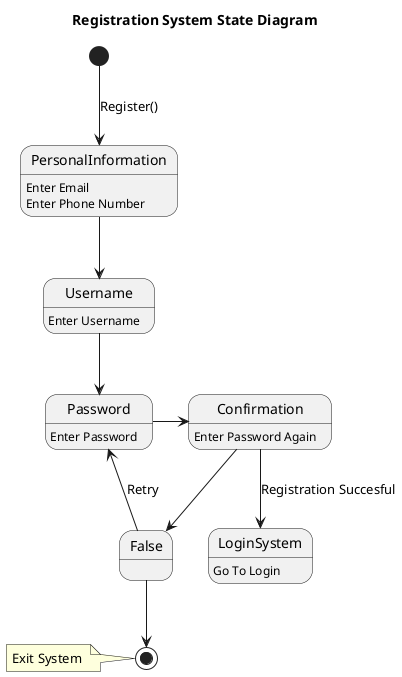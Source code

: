 @startuml

title Registration System State Diagram
[*] --> PersonalInformation: Register()
PersonalInformation --> Username
Username --> Password
Username: Enter Username
Password: Enter Password
Password -> Confirmation
Confirmation --> LoginSystem : Registration Succesful
Confirmation --> False
Confirmation:Enter Password Again
Password <-- False : Retry
False --> [*]
note left
Exit System 
end note
LoginSystem: Go To Login
PersonalInformation:Enter Email\nEnter Phone Number

@enduml